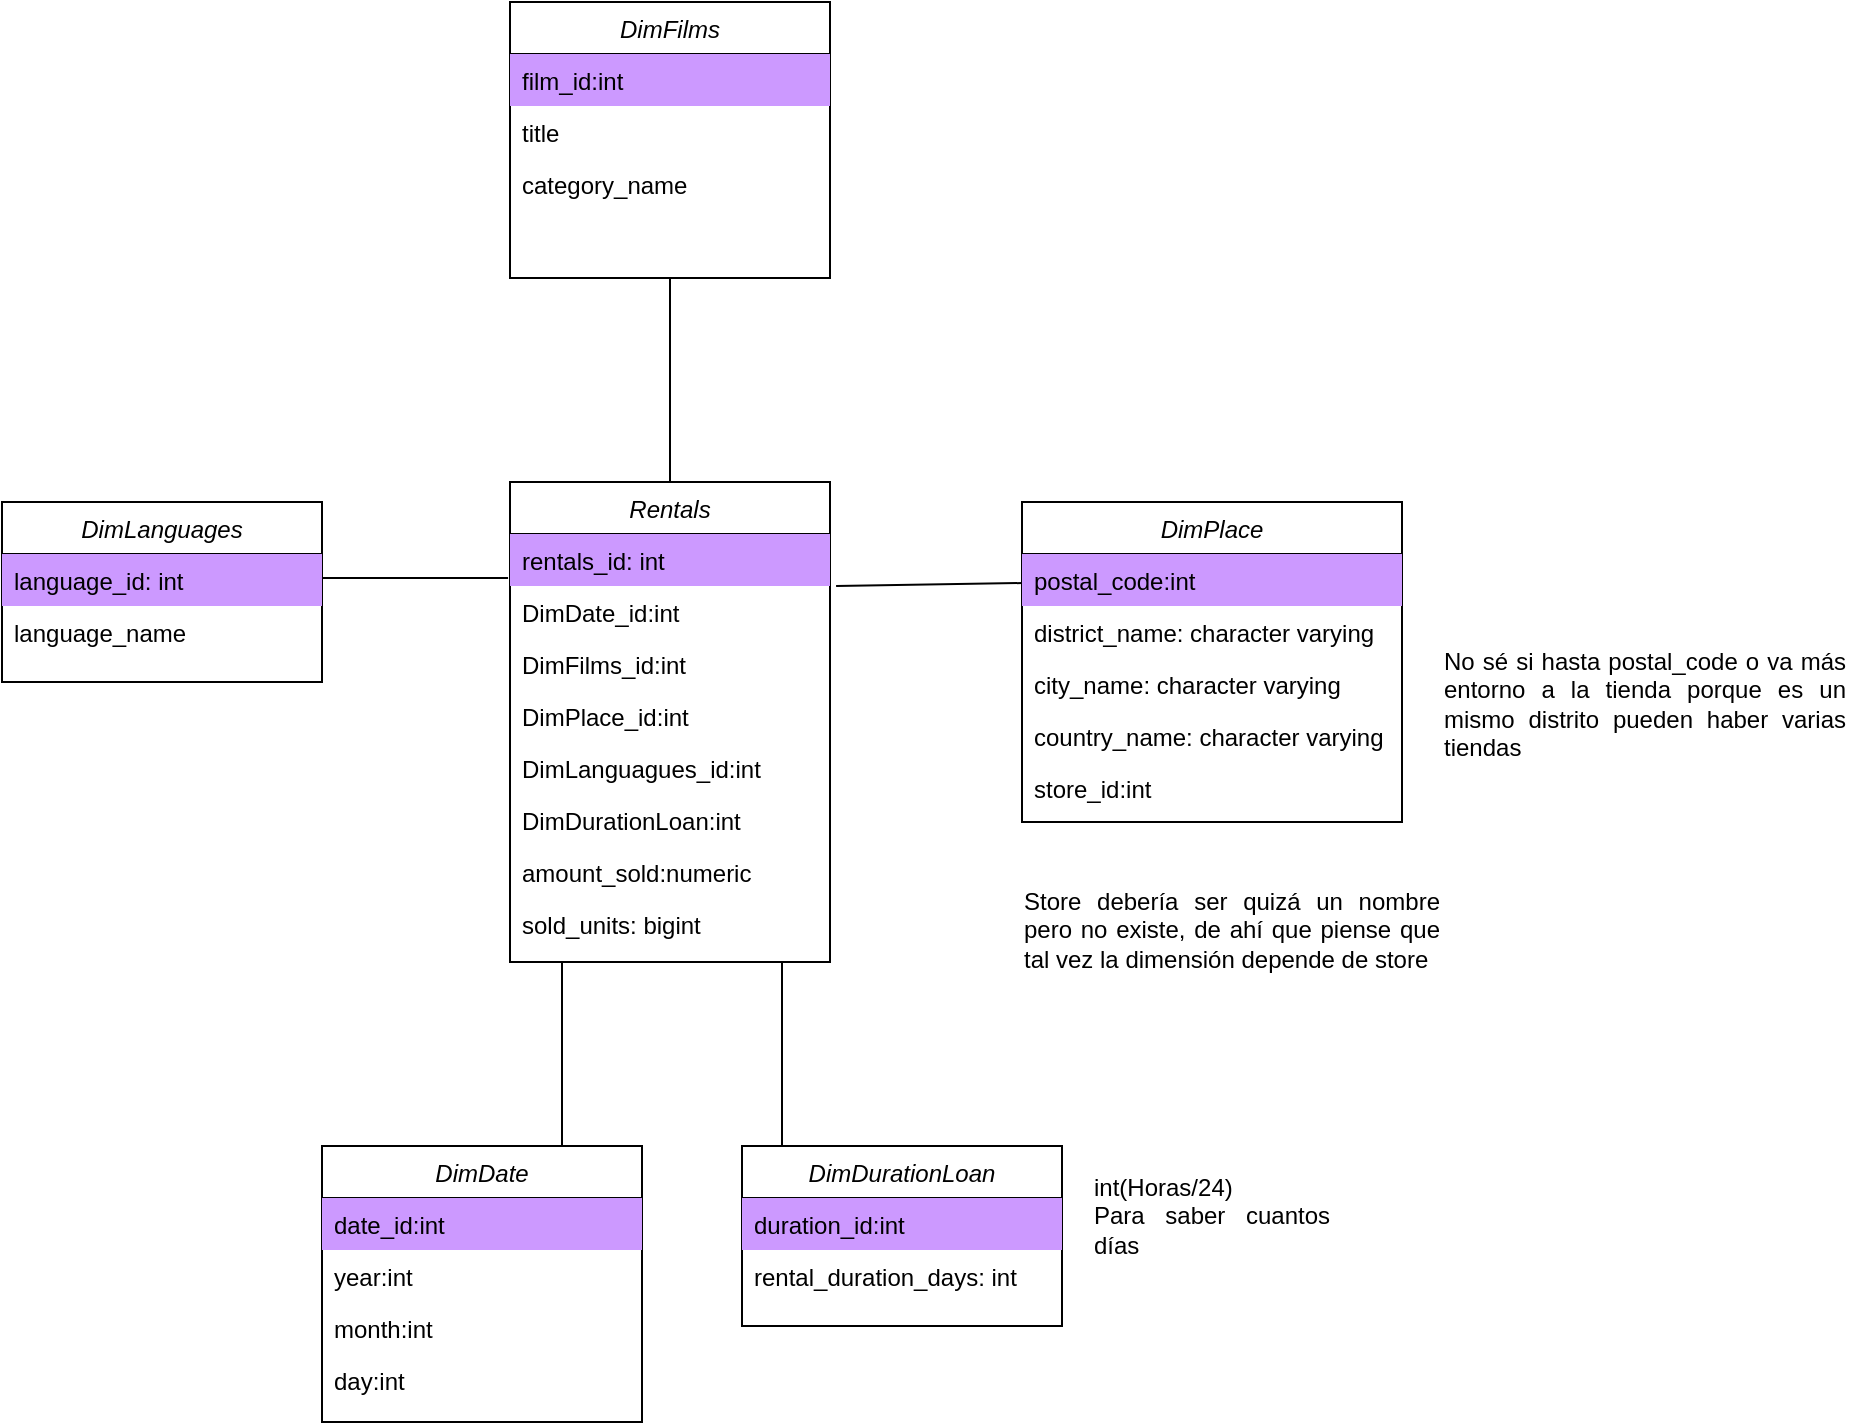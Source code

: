 <mxfile version="14.6.12" type="device"><diagram id="C5RBs43oDa-KdzZeNtuy" name="Page-1"><mxGraphModel dx="1662" dy="798" grid="1" gridSize="10" guides="1" tooltips="1" connect="1" arrows="1" fold="1" page="1" pageScale="1" pageWidth="827" pageHeight="1169" math="0" shadow="0"><root><mxCell id="WIyWlLk6GJQsqaUBKTNV-0"/><mxCell id="WIyWlLk6GJQsqaUBKTNV-1" parent="WIyWlLk6GJQsqaUBKTNV-0"/><mxCell id="zkfFHV4jXpPFQw0GAbJ--0" value="Rentals" style="swimlane;fontStyle=2;align=center;verticalAlign=top;childLayout=stackLayout;horizontal=1;startSize=26;horizontalStack=0;resizeParent=1;resizeLast=0;collapsible=1;marginBottom=0;rounded=0;shadow=0;strokeWidth=1;" parent="WIyWlLk6GJQsqaUBKTNV-1" vertex="1"><mxGeometry x="384" y="310" width="160" height="240" as="geometry"><mxRectangle x="230" y="140" width="160" height="26" as="alternateBounds"/></mxGeometry></mxCell><mxCell id="LNNquOc8Muu6nNb6-prE-35" value="rentals_id: int" style="text;align=left;verticalAlign=top;spacingLeft=4;spacingRight=4;overflow=hidden;rotatable=0;points=[[0,0.5],[1,0.5]];portConstraint=eastwest;rounded=0;shadow=0;html=0;fillColor=#CC99FF;" vertex="1" parent="zkfFHV4jXpPFQw0GAbJ--0"><mxGeometry y="26" width="160" height="26" as="geometry"/></mxCell><mxCell id="zkfFHV4jXpPFQw0GAbJ--2" value="DimDate_id:int" style="text;align=left;verticalAlign=top;spacingLeft=4;spacingRight=4;overflow=hidden;rotatable=0;points=[[0,0.5],[1,0.5]];portConstraint=eastwest;rounded=0;shadow=0;html=0;" parent="zkfFHV4jXpPFQw0GAbJ--0" vertex="1"><mxGeometry y="52" width="160" height="26" as="geometry"/></mxCell><mxCell id="zkfFHV4jXpPFQw0GAbJ--3" value="DimFilms_id:int" style="text;align=left;verticalAlign=top;spacingLeft=4;spacingRight=4;overflow=hidden;rotatable=0;points=[[0,0.5],[1,0.5]];portConstraint=eastwest;rounded=0;shadow=0;html=0;" parent="zkfFHV4jXpPFQw0GAbJ--0" vertex="1"><mxGeometry y="78" width="160" height="26" as="geometry"/></mxCell><mxCell id="LNNquOc8Muu6nNb6-prE-29" value="DimPlace_id:int" style="text;align=left;verticalAlign=top;spacingLeft=4;spacingRight=4;overflow=hidden;rotatable=0;points=[[0,0.5],[1,0.5]];portConstraint=eastwest;rounded=0;shadow=0;html=0;" vertex="1" parent="zkfFHV4jXpPFQw0GAbJ--0"><mxGeometry y="104" width="160" height="26" as="geometry"/></mxCell><mxCell id="zkfFHV4jXpPFQw0GAbJ--1" value="DimLanguagues_id:int" style="text;align=left;verticalAlign=top;spacingLeft=4;spacingRight=4;overflow=hidden;rotatable=0;points=[[0,0.5],[1,0.5]];portConstraint=eastwest;" parent="zkfFHV4jXpPFQw0GAbJ--0" vertex="1"><mxGeometry y="130" width="160" height="26" as="geometry"/></mxCell><mxCell id="LNNquOc8Muu6nNb6-prE-33" value="DimDurationLoan:int" style="text;align=left;verticalAlign=top;spacingLeft=4;spacingRight=4;overflow=hidden;rotatable=0;points=[[0,0.5],[1,0.5]];portConstraint=eastwest;rounded=0;shadow=0;html=0;" vertex="1" parent="zkfFHV4jXpPFQw0GAbJ--0"><mxGeometry y="156" width="160" height="26" as="geometry"/></mxCell><mxCell id="LNNquOc8Muu6nNb6-prE-31" value="amount_sold:numeric" style="text;align=left;verticalAlign=top;spacingLeft=4;spacingRight=4;overflow=hidden;rotatable=0;points=[[0,0.5],[1,0.5]];portConstraint=eastwest;rounded=0;shadow=0;html=0;" vertex="1" parent="zkfFHV4jXpPFQw0GAbJ--0"><mxGeometry y="182" width="160" height="26" as="geometry"/></mxCell><mxCell id="LNNquOc8Muu6nNb6-prE-32" value="sold_units: bigint" style="text;align=left;verticalAlign=top;spacingLeft=4;spacingRight=4;overflow=hidden;rotatable=0;points=[[0,0.5],[1,0.5]];portConstraint=eastwest;rounded=0;shadow=0;html=0;" vertex="1" parent="zkfFHV4jXpPFQw0GAbJ--0"><mxGeometry y="208" width="160" height="26" as="geometry"/></mxCell><mxCell id="LNNquOc8Muu6nNb6-prE-0" value="DimPlace" style="swimlane;fontStyle=2;align=center;verticalAlign=top;childLayout=stackLayout;horizontal=1;startSize=26;horizontalStack=0;resizeParent=1;resizeLast=0;collapsible=1;marginBottom=0;rounded=0;shadow=0;strokeWidth=1;" vertex="1" parent="WIyWlLk6GJQsqaUBKTNV-1"><mxGeometry x="640" y="320" width="190" height="160" as="geometry"><mxRectangle x="230" y="140" width="160" height="26" as="alternateBounds"/></mxGeometry></mxCell><mxCell id="LNNquOc8Muu6nNb6-prE-1" value="postal_code:int" style="text;align=left;verticalAlign=top;spacingLeft=4;spacingRight=4;overflow=hidden;rotatable=0;points=[[0,0.5],[1,0.5]];portConstraint=eastwest;fillColor=#CC99FF;" vertex="1" parent="LNNquOc8Muu6nNb6-prE-0"><mxGeometry y="26" width="190" height="26" as="geometry"/></mxCell><mxCell id="LNNquOc8Muu6nNb6-prE-2" value="district_name: character varying" style="text;align=left;verticalAlign=top;spacingLeft=4;spacingRight=4;overflow=hidden;rotatable=0;points=[[0,0.5],[1,0.5]];portConstraint=eastwest;rounded=0;shadow=0;html=0;" vertex="1" parent="LNNquOc8Muu6nNb6-prE-0"><mxGeometry y="52" width="190" height="26" as="geometry"/></mxCell><mxCell id="LNNquOc8Muu6nNb6-prE-3" value="city_name: character varying" style="text;align=left;verticalAlign=top;spacingLeft=4;spacingRight=4;overflow=hidden;rotatable=0;points=[[0,0.5],[1,0.5]];portConstraint=eastwest;rounded=0;shadow=0;html=0;" vertex="1" parent="LNNquOc8Muu6nNb6-prE-0"><mxGeometry y="78" width="190" height="26" as="geometry"/></mxCell><mxCell id="LNNquOc8Muu6nNb6-prE-22" value="country_name: character varying" style="text;align=left;verticalAlign=top;spacingLeft=4;spacingRight=4;overflow=hidden;rotatable=0;points=[[0,0.5],[1,0.5]];portConstraint=eastwest;rounded=0;shadow=0;html=0;" vertex="1" parent="LNNquOc8Muu6nNb6-prE-0"><mxGeometry y="104" width="190" height="26" as="geometry"/></mxCell><mxCell id="LNNquOc8Muu6nNb6-prE-23" value="store_id:int" style="text;align=left;verticalAlign=top;spacingLeft=4;spacingRight=4;overflow=hidden;rotatable=0;points=[[0,0.5],[1,0.5]];portConstraint=eastwest;rounded=0;shadow=0;html=0;" vertex="1" parent="LNNquOc8Muu6nNb6-prE-0"><mxGeometry y="130" width="190" height="26" as="geometry"/></mxCell><mxCell id="LNNquOc8Muu6nNb6-prE-4" value="DimLanguages" style="swimlane;fontStyle=2;align=center;verticalAlign=top;childLayout=stackLayout;horizontal=1;startSize=26;horizontalStack=0;resizeParent=1;resizeLast=0;collapsible=1;marginBottom=0;rounded=0;shadow=0;strokeWidth=1;" vertex="1" parent="WIyWlLk6GJQsqaUBKTNV-1"><mxGeometry x="130" y="320" width="160" height="90" as="geometry"><mxRectangle x="230" y="140" width="160" height="26" as="alternateBounds"/></mxGeometry></mxCell><mxCell id="LNNquOc8Muu6nNb6-prE-5" value="language_id: int" style="text;align=left;verticalAlign=top;spacingLeft=4;spacingRight=4;overflow=hidden;rotatable=0;points=[[0,0.5],[1,0.5]];portConstraint=eastwest;fillColor=#CC99FF;" vertex="1" parent="LNNquOc8Muu6nNb6-prE-4"><mxGeometry y="26" width="160" height="26" as="geometry"/></mxCell><mxCell id="LNNquOc8Muu6nNb6-prE-6" value="language_name" style="text;align=left;verticalAlign=top;spacingLeft=4;spacingRight=4;overflow=hidden;rotatable=0;points=[[0,0.5],[1,0.5]];portConstraint=eastwest;rounded=0;shadow=0;html=0;" vertex="1" parent="LNNquOc8Muu6nNb6-prE-4"><mxGeometry y="52" width="160" height="26" as="geometry"/></mxCell><mxCell id="LNNquOc8Muu6nNb6-prE-8" value="DimFilms" style="swimlane;fontStyle=2;align=center;verticalAlign=top;childLayout=stackLayout;horizontal=1;startSize=26;horizontalStack=0;resizeParent=1;resizeLast=0;collapsible=1;marginBottom=0;rounded=0;shadow=0;strokeWidth=1;" vertex="1" parent="WIyWlLk6GJQsqaUBKTNV-1"><mxGeometry x="384" y="70" width="160" height="138" as="geometry"><mxRectangle x="230" y="140" width="160" height="26" as="alternateBounds"/></mxGeometry></mxCell><mxCell id="LNNquOc8Muu6nNb6-prE-9" value="film_id:int" style="text;align=left;verticalAlign=top;spacingLeft=4;spacingRight=4;overflow=hidden;rotatable=0;points=[[0,0.5],[1,0.5]];portConstraint=eastwest;fillColor=#CC99FF;" vertex="1" parent="LNNquOc8Muu6nNb6-prE-8"><mxGeometry y="26" width="160" height="26" as="geometry"/></mxCell><mxCell id="LNNquOc8Muu6nNb6-prE-10" value="title" style="text;align=left;verticalAlign=top;spacingLeft=4;spacingRight=4;overflow=hidden;rotatable=0;points=[[0,0.5],[1,0.5]];portConstraint=eastwest;rounded=0;shadow=0;html=0;" vertex="1" parent="LNNquOc8Muu6nNb6-prE-8"><mxGeometry y="52" width="160" height="26" as="geometry"/></mxCell><mxCell id="LNNquOc8Muu6nNb6-prE-11" value="category_name" style="text;align=left;verticalAlign=top;spacingLeft=4;spacingRight=4;overflow=hidden;rotatable=0;points=[[0,0.5],[1,0.5]];portConstraint=eastwest;rounded=0;shadow=0;html=0;" vertex="1" parent="LNNquOc8Muu6nNb6-prE-8"><mxGeometry y="78" width="160" height="26" as="geometry"/></mxCell><mxCell id="LNNquOc8Muu6nNb6-prE-12" value="DimDate" style="swimlane;fontStyle=2;align=center;verticalAlign=top;childLayout=stackLayout;horizontal=1;startSize=26;horizontalStack=0;resizeParent=1;resizeLast=0;collapsible=1;marginBottom=0;rounded=0;shadow=0;strokeWidth=1;" vertex="1" parent="WIyWlLk6GJQsqaUBKTNV-1"><mxGeometry x="290" y="642" width="160" height="138" as="geometry"><mxRectangle x="230" y="140" width="160" height="26" as="alternateBounds"/></mxGeometry></mxCell><mxCell id="LNNquOc8Muu6nNb6-prE-13" value="date_id:int" style="text;align=left;verticalAlign=top;spacingLeft=4;spacingRight=4;overflow=hidden;rotatable=0;points=[[0,0.5],[1,0.5]];portConstraint=eastwest;fillColor=#CC99FF;" vertex="1" parent="LNNquOc8Muu6nNb6-prE-12"><mxGeometry y="26" width="160" height="26" as="geometry"/></mxCell><mxCell id="LNNquOc8Muu6nNb6-prE-14" value="year:int" style="text;align=left;verticalAlign=top;spacingLeft=4;spacingRight=4;overflow=hidden;rotatable=0;points=[[0,0.5],[1,0.5]];portConstraint=eastwest;rounded=0;shadow=0;html=0;" vertex="1" parent="LNNquOc8Muu6nNb6-prE-12"><mxGeometry y="52" width="160" height="26" as="geometry"/></mxCell><mxCell id="LNNquOc8Muu6nNb6-prE-15" value="month:int" style="text;align=left;verticalAlign=top;spacingLeft=4;spacingRight=4;overflow=hidden;rotatable=0;points=[[0,0.5],[1,0.5]];portConstraint=eastwest;rounded=0;shadow=0;html=0;" vertex="1" parent="LNNquOc8Muu6nNb6-prE-12"><mxGeometry y="78" width="160" height="26" as="geometry"/></mxCell><mxCell id="LNNquOc8Muu6nNb6-prE-25" value="day:int" style="text;align=left;verticalAlign=top;spacingLeft=4;spacingRight=4;overflow=hidden;rotatable=0;points=[[0,0.5],[1,0.5]];portConstraint=eastwest;rounded=0;shadow=0;html=0;" vertex="1" parent="LNNquOc8Muu6nNb6-prE-12"><mxGeometry y="104" width="160" height="26" as="geometry"/></mxCell><mxCell id="LNNquOc8Muu6nNb6-prE-16" value="DimDurationLoan" style="swimlane;fontStyle=2;align=center;verticalAlign=top;childLayout=stackLayout;horizontal=1;startSize=26;horizontalStack=0;resizeParent=1;resizeLast=0;collapsible=1;marginBottom=0;rounded=0;shadow=0;strokeWidth=1;" vertex="1" parent="WIyWlLk6GJQsqaUBKTNV-1"><mxGeometry x="500" y="642" width="160" height="90" as="geometry"><mxRectangle x="230" y="140" width="160" height="26" as="alternateBounds"/></mxGeometry></mxCell><mxCell id="LNNquOc8Muu6nNb6-prE-17" value="duration_id:int" style="text;align=left;verticalAlign=top;spacingLeft=4;spacingRight=4;overflow=hidden;rotatable=0;points=[[0,0.5],[1,0.5]];portConstraint=eastwest;fillColor=#CC99FF;" vertex="1" parent="LNNquOc8Muu6nNb6-prE-16"><mxGeometry y="26" width="160" height="26" as="geometry"/></mxCell><mxCell id="LNNquOc8Muu6nNb6-prE-18" value="rental_duration_days: int" style="text;align=left;verticalAlign=top;spacingLeft=4;spacingRight=4;overflow=hidden;rotatable=0;points=[[0,0.5],[1,0.5]];portConstraint=eastwest;rounded=0;shadow=0;html=0;" vertex="1" parent="LNNquOc8Muu6nNb6-prE-16"><mxGeometry y="52" width="160" height="26" as="geometry"/></mxCell><mxCell id="LNNquOc8Muu6nNb6-prE-26" value="" style="endArrow=none;html=1;exitX=0.75;exitY=0;exitDx=0;exitDy=0;" edge="1" parent="WIyWlLk6GJQsqaUBKTNV-1" source="LNNquOc8Muu6nNb6-prE-12"><mxGeometry width="50" height="50" relative="1" as="geometry"><mxPoint x="334" y="638" as="sourcePoint"/><mxPoint x="410" y="550" as="targetPoint"/></mxGeometry></mxCell><mxCell id="LNNquOc8Muu6nNb6-prE-27" value="" style="endArrow=none;html=1;" edge="1" parent="WIyWlLk6GJQsqaUBKTNV-1"><mxGeometry width="50" height="50" relative="1" as="geometry"><mxPoint x="520" y="642" as="sourcePoint"/><mxPoint x="520" y="550" as="targetPoint"/></mxGeometry></mxCell><mxCell id="LNNquOc8Muu6nNb6-prE-28" value="&lt;div style=&quot;text-align: justify&quot;&gt;&lt;span&gt;int(Horas/24)&lt;/span&gt;&lt;/div&gt;&lt;div style=&quot;text-align: justify&quot;&gt;&lt;span&gt;Para saber cuantos días&lt;/span&gt;&lt;/div&gt;" style="text;html=1;strokeColor=none;fillColor=none;align=center;verticalAlign=middle;whiteSpace=wrap;rounded=0;" vertex="1" parent="WIyWlLk6GJQsqaUBKTNV-1"><mxGeometry x="675" y="650" width="120" height="54" as="geometry"/></mxCell><mxCell id="LNNquOc8Muu6nNb6-prE-34" value="&lt;div style=&quot;text-align: justify&quot;&gt;&lt;span&gt;No sé si hasta postal_code o va más entorno a la tienda porque es un mismo distrito pueden haber varias tiendas&amp;nbsp;&lt;/span&gt;&lt;/div&gt;" style="text;html=1;strokeColor=none;fillColor=none;align=center;verticalAlign=middle;whiteSpace=wrap;rounded=0;" vertex="1" parent="WIyWlLk6GJQsqaUBKTNV-1"><mxGeometry x="850" y="352" width="203" height="138" as="geometry"/></mxCell><mxCell id="LNNquOc8Muu6nNb6-prE-37" value="" style="endArrow=none;html=1;entryX=0.5;entryY=1;entryDx=0;entryDy=0;exitX=0.5;exitY=0;exitDx=0;exitDy=0;" edge="1" parent="WIyWlLk6GJQsqaUBKTNV-1" source="zkfFHV4jXpPFQw0GAbJ--0" target="LNNquOc8Muu6nNb6-prE-8"><mxGeometry width="50" height="50" relative="1" as="geometry"><mxPoint x="430" y="290" as="sourcePoint"/><mxPoint x="480" y="240" as="targetPoint"/></mxGeometry></mxCell><mxCell id="LNNquOc8Muu6nNb6-prE-38" value="" style="endArrow=none;html=1;entryX=-0.006;entryY=-0.154;entryDx=0;entryDy=0;entryPerimeter=0;" edge="1" parent="WIyWlLk6GJQsqaUBKTNV-1" target="zkfFHV4jXpPFQw0GAbJ--2"><mxGeometry width="50" height="50" relative="1" as="geometry"><mxPoint x="290" y="358" as="sourcePoint"/><mxPoint x="350" y="360" as="targetPoint"/></mxGeometry></mxCell><mxCell id="LNNquOc8Muu6nNb6-prE-39" value="" style="endArrow=none;html=1;exitX=1.019;exitY=0;exitDx=0;exitDy=0;exitPerimeter=0;" edge="1" parent="WIyWlLk6GJQsqaUBKTNV-1" source="zkfFHV4jXpPFQw0GAbJ--2" target="LNNquOc8Muu6nNb6-prE-1"><mxGeometry width="50" height="50" relative="1" as="geometry"><mxPoint x="570" y="390" as="sourcePoint"/><mxPoint x="620" y="340" as="targetPoint"/></mxGeometry></mxCell><mxCell id="LNNquOc8Muu6nNb6-prE-40" value="&lt;div style=&quot;text-align: justify&quot;&gt;&lt;span&gt;Store debería ser quizá un nombre pero no existe, de ahí que piense que tal vez la dimensión depende de store&lt;/span&gt;&lt;/div&gt;" style="text;html=1;strokeColor=none;fillColor=none;align=center;verticalAlign=middle;whiteSpace=wrap;rounded=0;" vertex="1" parent="WIyWlLk6GJQsqaUBKTNV-1"><mxGeometry x="640" y="498" width="210" height="72" as="geometry"/></mxCell></root></mxGraphModel></diagram></mxfile>